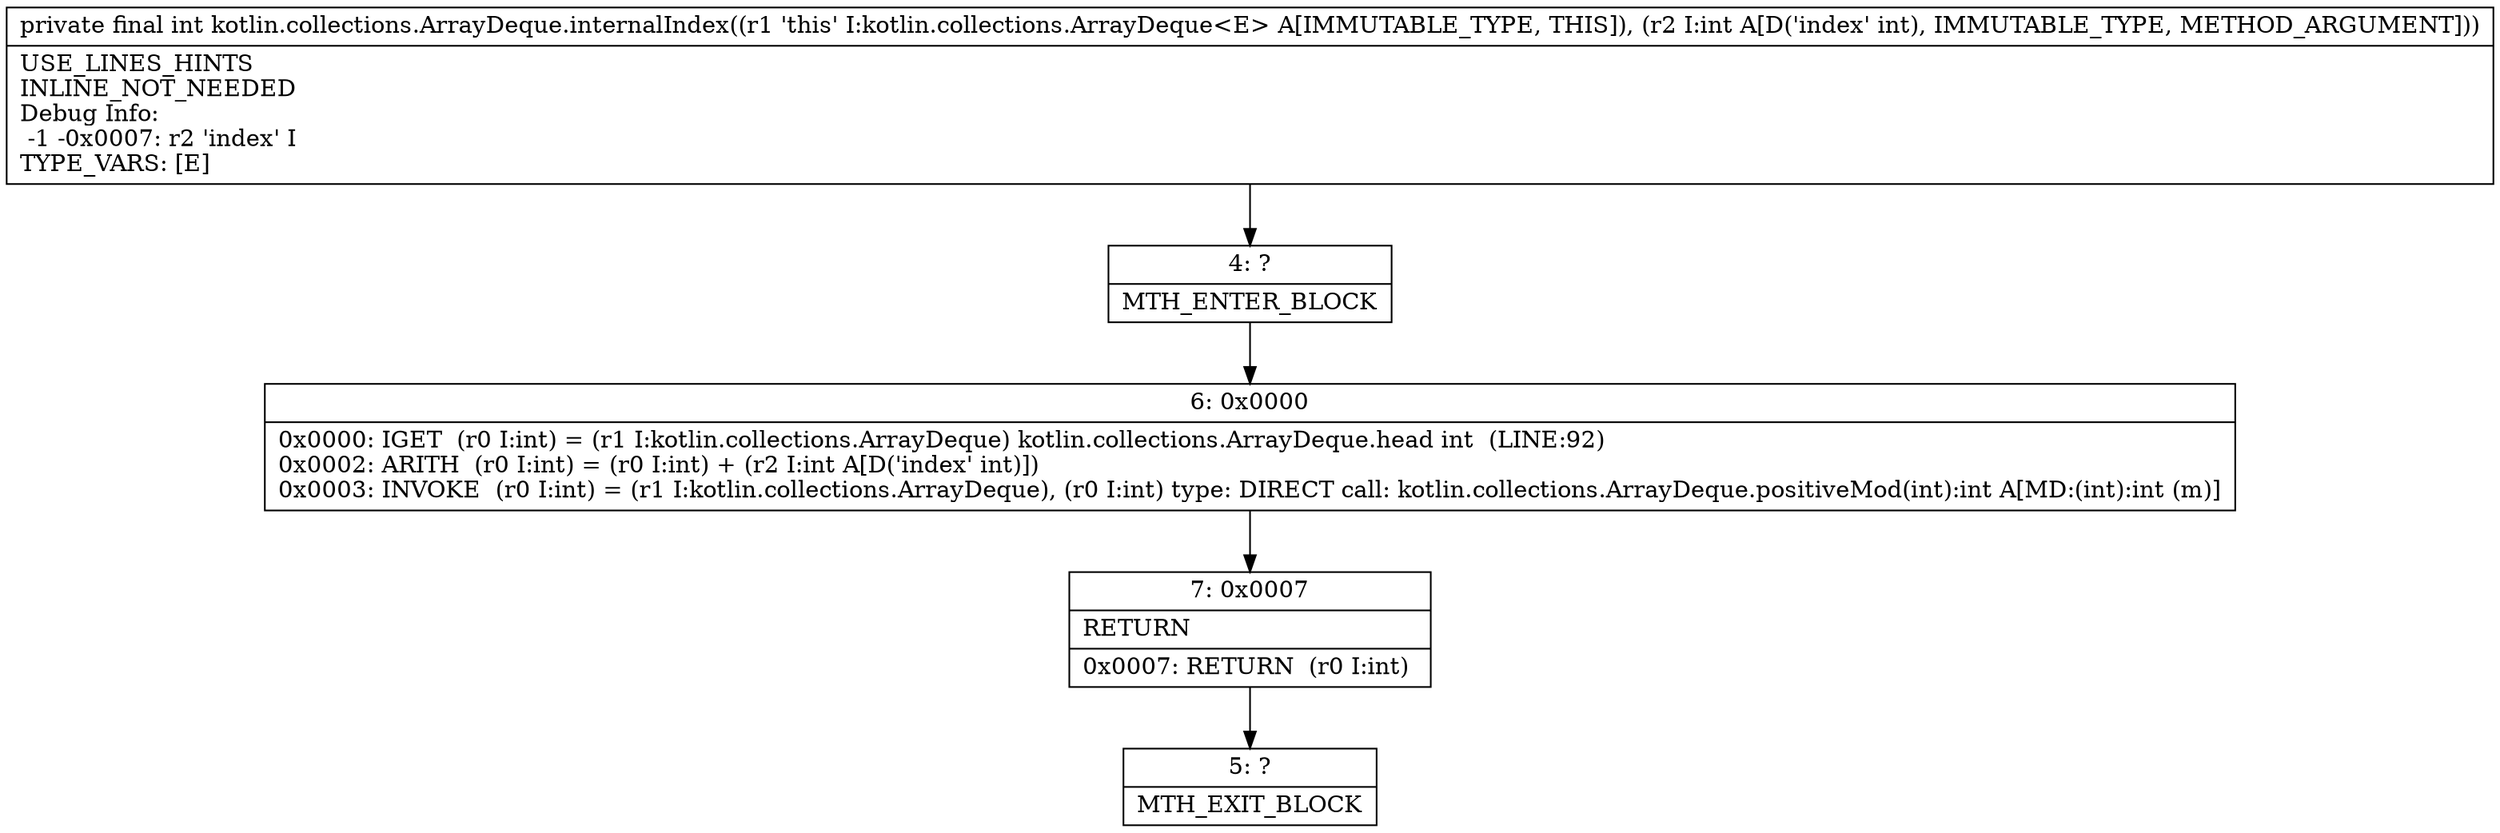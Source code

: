 digraph "CFG forkotlin.collections.ArrayDeque.internalIndex(I)I" {
Node_4 [shape=record,label="{4\:\ ?|MTH_ENTER_BLOCK\l}"];
Node_6 [shape=record,label="{6\:\ 0x0000|0x0000: IGET  (r0 I:int) = (r1 I:kotlin.collections.ArrayDeque) kotlin.collections.ArrayDeque.head int  (LINE:92)\l0x0002: ARITH  (r0 I:int) = (r0 I:int) + (r2 I:int A[D('index' int)]) \l0x0003: INVOKE  (r0 I:int) = (r1 I:kotlin.collections.ArrayDeque), (r0 I:int) type: DIRECT call: kotlin.collections.ArrayDeque.positiveMod(int):int A[MD:(int):int (m)]\l}"];
Node_7 [shape=record,label="{7\:\ 0x0007|RETURN\l|0x0007: RETURN  (r0 I:int) \l}"];
Node_5 [shape=record,label="{5\:\ ?|MTH_EXIT_BLOCK\l}"];
MethodNode[shape=record,label="{private final int kotlin.collections.ArrayDeque.internalIndex((r1 'this' I:kotlin.collections.ArrayDeque\<E\> A[IMMUTABLE_TYPE, THIS]), (r2 I:int A[D('index' int), IMMUTABLE_TYPE, METHOD_ARGUMENT]))  | USE_LINES_HINTS\lINLINE_NOT_NEEDED\lDebug Info:\l  \-1 \-0x0007: r2 'index' I\lTYPE_VARS: [E]\l}"];
MethodNode -> Node_4;Node_4 -> Node_6;
Node_6 -> Node_7;
Node_7 -> Node_5;
}

